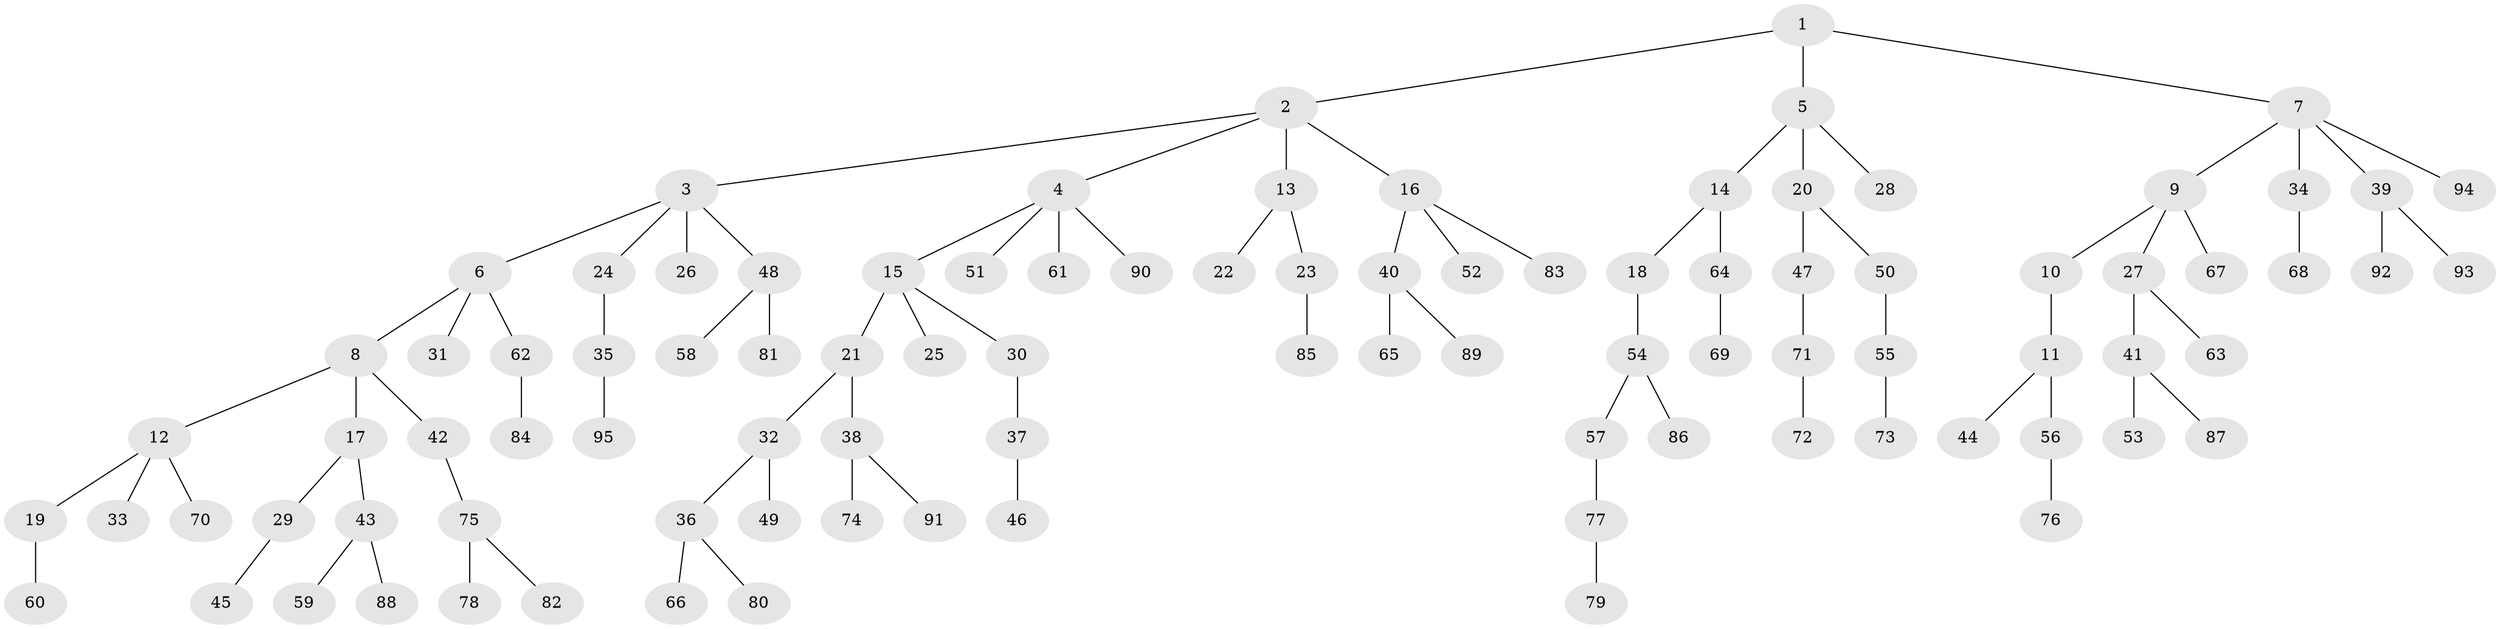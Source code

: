// coarse degree distribution, {3: 0.22388059701492538, 5: 0.014925373134328358, 4: 0.05970149253731343, 2: 0.2835820895522388, 1: 0.417910447761194}
// Generated by graph-tools (version 1.1) at 2025/51/03/04/25 22:51:44]
// undirected, 95 vertices, 94 edges
graph export_dot {
  node [color=gray90,style=filled];
  1;
  2;
  3;
  4;
  5;
  6;
  7;
  8;
  9;
  10;
  11;
  12;
  13;
  14;
  15;
  16;
  17;
  18;
  19;
  20;
  21;
  22;
  23;
  24;
  25;
  26;
  27;
  28;
  29;
  30;
  31;
  32;
  33;
  34;
  35;
  36;
  37;
  38;
  39;
  40;
  41;
  42;
  43;
  44;
  45;
  46;
  47;
  48;
  49;
  50;
  51;
  52;
  53;
  54;
  55;
  56;
  57;
  58;
  59;
  60;
  61;
  62;
  63;
  64;
  65;
  66;
  67;
  68;
  69;
  70;
  71;
  72;
  73;
  74;
  75;
  76;
  77;
  78;
  79;
  80;
  81;
  82;
  83;
  84;
  85;
  86;
  87;
  88;
  89;
  90;
  91;
  92;
  93;
  94;
  95;
  1 -- 2;
  1 -- 5;
  1 -- 7;
  2 -- 3;
  2 -- 4;
  2 -- 13;
  2 -- 16;
  3 -- 6;
  3 -- 24;
  3 -- 26;
  3 -- 48;
  4 -- 15;
  4 -- 51;
  4 -- 61;
  4 -- 90;
  5 -- 14;
  5 -- 20;
  5 -- 28;
  6 -- 8;
  6 -- 31;
  6 -- 62;
  7 -- 9;
  7 -- 34;
  7 -- 39;
  7 -- 94;
  8 -- 12;
  8 -- 17;
  8 -- 42;
  9 -- 10;
  9 -- 27;
  9 -- 67;
  10 -- 11;
  11 -- 44;
  11 -- 56;
  12 -- 19;
  12 -- 33;
  12 -- 70;
  13 -- 22;
  13 -- 23;
  14 -- 18;
  14 -- 64;
  15 -- 21;
  15 -- 25;
  15 -- 30;
  16 -- 40;
  16 -- 52;
  16 -- 83;
  17 -- 29;
  17 -- 43;
  18 -- 54;
  19 -- 60;
  20 -- 47;
  20 -- 50;
  21 -- 32;
  21 -- 38;
  23 -- 85;
  24 -- 35;
  27 -- 41;
  27 -- 63;
  29 -- 45;
  30 -- 37;
  32 -- 36;
  32 -- 49;
  34 -- 68;
  35 -- 95;
  36 -- 66;
  36 -- 80;
  37 -- 46;
  38 -- 74;
  38 -- 91;
  39 -- 92;
  39 -- 93;
  40 -- 65;
  40 -- 89;
  41 -- 53;
  41 -- 87;
  42 -- 75;
  43 -- 59;
  43 -- 88;
  47 -- 71;
  48 -- 58;
  48 -- 81;
  50 -- 55;
  54 -- 57;
  54 -- 86;
  55 -- 73;
  56 -- 76;
  57 -- 77;
  62 -- 84;
  64 -- 69;
  71 -- 72;
  75 -- 78;
  75 -- 82;
  77 -- 79;
}
